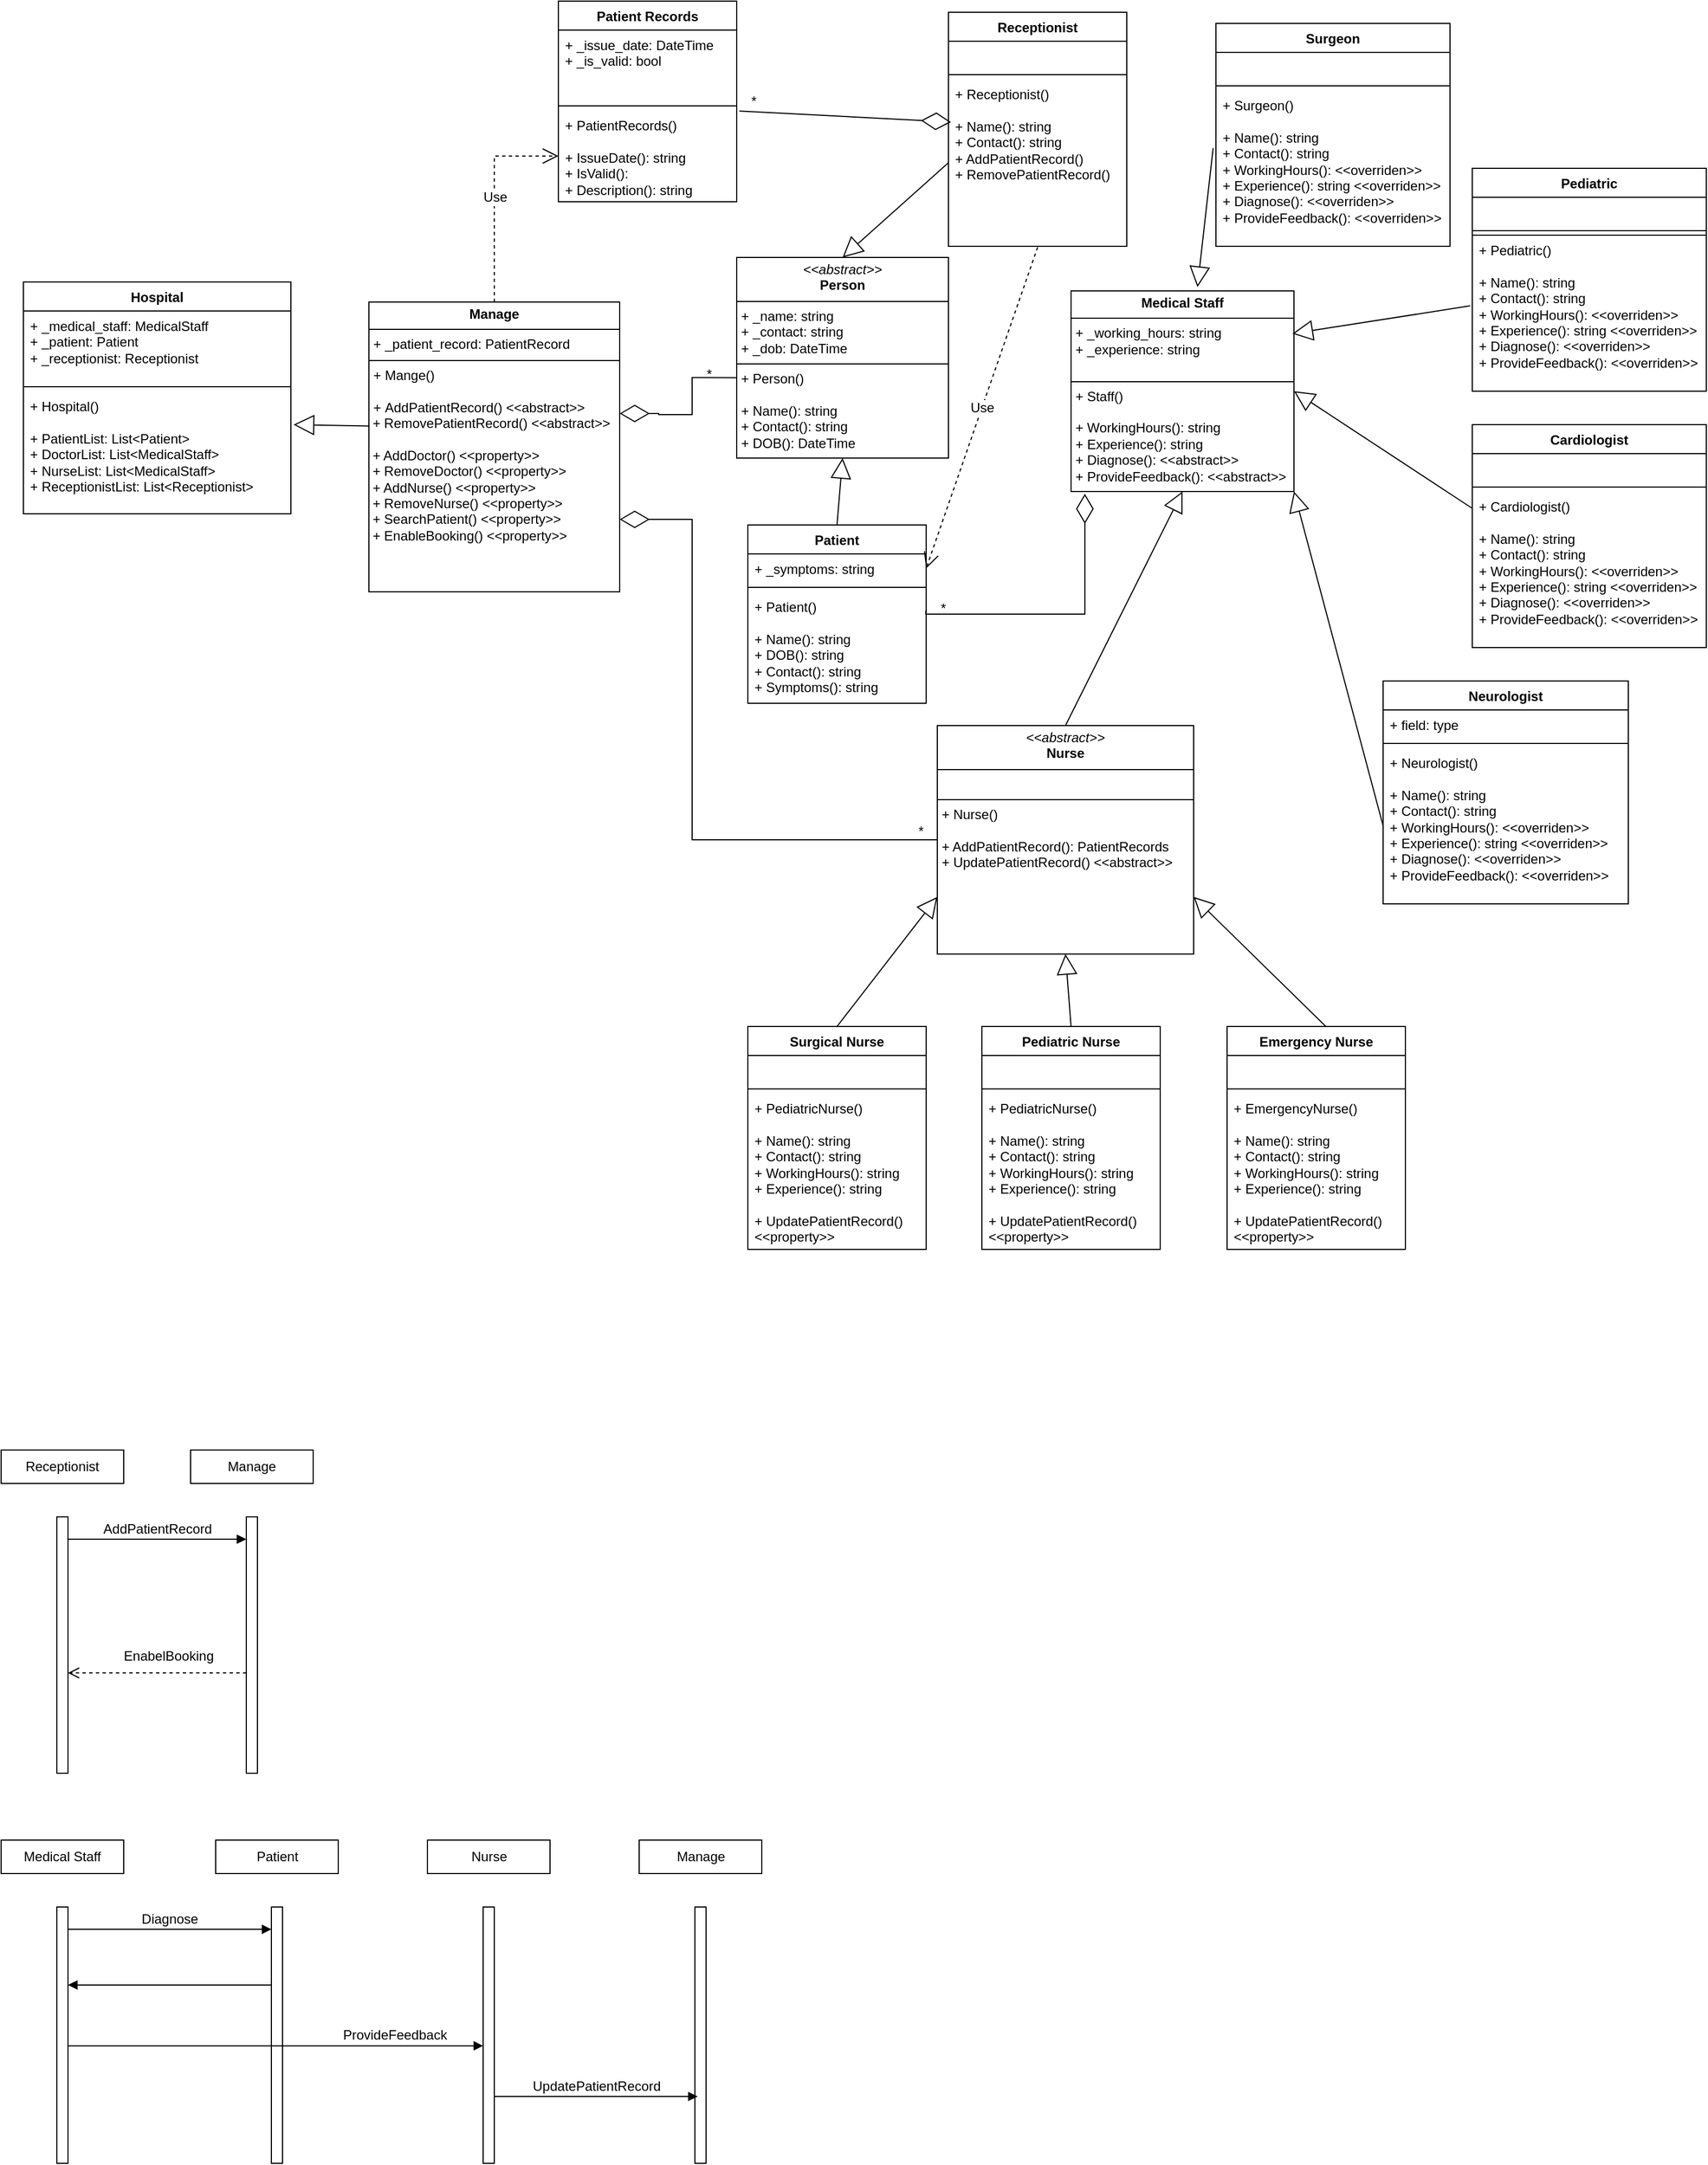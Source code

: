 <mxfile version="24.7.16">
  <diagram name="Page-1" id="nbv5a4ZadEdYSyP0BW78">
    <mxGraphModel dx="1843" dy="851" grid="1" gridSize="10" guides="1" tooltips="1" connect="1" arrows="1" fold="1" page="1" pageScale="1" pageWidth="850" pageHeight="1100" math="0" shadow="0">
      <root>
        <mxCell id="0" />
        <mxCell id="1" parent="0" />
        <mxCell id="kNnIyhSNZJ5QO92yVe2D-15" value="Hospital&lt;div&gt;&lt;br&gt;&lt;/div&gt;" style="swimlane;fontStyle=1;align=center;verticalAlign=top;childLayout=stackLayout;horizontal=1;startSize=26;horizontalStack=0;resizeParent=1;resizeParentMax=0;resizeLast=0;collapsible=1;marginBottom=0;whiteSpace=wrap;html=1;" parent="1" vertex="1">
          <mxGeometry x="50" y="252" width="240" height="208" as="geometry" />
        </mxCell>
        <mxCell id="kNnIyhSNZJ5QO92yVe2D-16" value="+ _medical_staff: MedicalStaff&lt;div&gt;+ _patient: Patient&lt;/div&gt;&lt;div&gt;+ _receptionist: Receptionist&lt;/div&gt;" style="text;strokeColor=none;fillColor=none;align=left;verticalAlign=top;spacingLeft=4;spacingRight=4;overflow=hidden;rotatable=0;points=[[0,0.5],[1,0.5]];portConstraint=eastwest;whiteSpace=wrap;html=1;" parent="kNnIyhSNZJ5QO92yVe2D-15" vertex="1">
          <mxGeometry y="26" width="240" height="64" as="geometry" />
        </mxCell>
        <mxCell id="kNnIyhSNZJ5QO92yVe2D-17" value="" style="line;strokeWidth=1;fillColor=none;align=left;verticalAlign=middle;spacingTop=-1;spacingLeft=3;spacingRight=3;rotatable=0;labelPosition=right;points=[];portConstraint=eastwest;strokeColor=inherit;" parent="kNnIyhSNZJ5QO92yVe2D-15" vertex="1">
          <mxGeometry y="90" width="240" height="8" as="geometry" />
        </mxCell>
        <mxCell id="kNnIyhSNZJ5QO92yVe2D-18" value="+ Hospital()&lt;div&gt;&lt;br&gt;&lt;/div&gt;&lt;div&gt;+ PatientList: List&amp;lt;Patient&amp;gt;&lt;/div&gt;&lt;div&gt;+ DoctorList: List&amp;lt;&lt;span style=&quot;background-color: initial;&quot;&gt;MedicalStaff&lt;/span&gt;&lt;span style=&quot;background-color: initial;&quot;&gt;&amp;gt;&lt;/span&gt;&lt;/div&gt;&lt;div&gt;+ NurseList: List&amp;lt;&lt;span style=&quot;background-color: initial;&quot;&gt;MedicalStaff&lt;/span&gt;&lt;span style=&quot;background-color: initial;&quot;&gt;&amp;gt;&lt;/span&gt;&lt;/div&gt;&lt;div&gt;+ ReceptionistList: List&amp;lt;Receptionist&amp;gt;&lt;/div&gt;&lt;div&gt;&lt;br&gt;&lt;/div&gt;" style="text;strokeColor=none;fillColor=none;align=left;verticalAlign=top;spacingLeft=4;spacingRight=4;overflow=hidden;rotatable=0;points=[[0,0.5],[1,0.5]];portConstraint=eastwest;whiteSpace=wrap;html=1;" parent="kNnIyhSNZJ5QO92yVe2D-15" vertex="1">
          <mxGeometry y="98" width="240" height="110" as="geometry" />
        </mxCell>
        <mxCell id="kNnIyhSNZJ5QO92yVe2D-19" value="Patient" style="swimlane;fontStyle=1;align=center;verticalAlign=top;childLayout=stackLayout;horizontal=1;startSize=26;horizontalStack=0;resizeParent=1;resizeParentMax=0;resizeLast=0;collapsible=1;marginBottom=0;whiteSpace=wrap;html=1;" parent="1" vertex="1">
          <mxGeometry x="700" y="470" width="160" height="160" as="geometry" />
        </mxCell>
        <mxCell id="kNnIyhSNZJ5QO92yVe2D-20" value="+ _symptoms: string" style="text;strokeColor=none;fillColor=none;align=left;verticalAlign=top;spacingLeft=4;spacingRight=4;overflow=hidden;rotatable=0;points=[[0,0.5],[1,0.5]];portConstraint=eastwest;whiteSpace=wrap;html=1;" parent="kNnIyhSNZJ5QO92yVe2D-19" vertex="1">
          <mxGeometry y="26" width="160" height="26" as="geometry" />
        </mxCell>
        <mxCell id="kNnIyhSNZJ5QO92yVe2D-21" value="" style="line;strokeWidth=1;fillColor=none;align=left;verticalAlign=middle;spacingTop=-1;spacingLeft=3;spacingRight=3;rotatable=0;labelPosition=right;points=[];portConstraint=eastwest;strokeColor=inherit;" parent="kNnIyhSNZJ5QO92yVe2D-19" vertex="1">
          <mxGeometry y="52" width="160" height="8" as="geometry" />
        </mxCell>
        <mxCell id="kNnIyhSNZJ5QO92yVe2D-22" value="+ Patient()&lt;div&gt;&lt;br&gt;&lt;/div&gt;&lt;div&gt;+ Name(): string&lt;/div&gt;&lt;div&gt;+ DOB(): string&lt;/div&gt;&lt;div&gt;+ Contact(): string&lt;/div&gt;&lt;div&gt;+ Symptoms(): string&lt;/div&gt;" style="text;strokeColor=none;fillColor=none;align=left;verticalAlign=top;spacingLeft=4;spacingRight=4;overflow=hidden;rotatable=0;points=[[0,0.5],[1,0.5]];portConstraint=eastwest;whiteSpace=wrap;html=1;" parent="kNnIyhSNZJ5QO92yVe2D-19" vertex="1">
          <mxGeometry y="60" width="160" height="100" as="geometry" />
        </mxCell>
        <mxCell id="kNnIyhSNZJ5QO92yVe2D-23" value="Neurologist" style="swimlane;fontStyle=1;align=center;verticalAlign=top;childLayout=stackLayout;horizontal=1;startSize=26;horizontalStack=0;resizeParent=1;resizeParentMax=0;resizeLast=0;collapsible=1;marginBottom=0;whiteSpace=wrap;html=1;" parent="1" vertex="1">
          <mxGeometry x="1270" y="610" width="220" height="200" as="geometry" />
        </mxCell>
        <mxCell id="kNnIyhSNZJ5QO92yVe2D-24" value="+ field: type" style="text;strokeColor=none;fillColor=none;align=left;verticalAlign=top;spacingLeft=4;spacingRight=4;overflow=hidden;rotatable=0;points=[[0,0.5],[1,0.5]];portConstraint=eastwest;whiteSpace=wrap;html=1;" parent="kNnIyhSNZJ5QO92yVe2D-23" vertex="1">
          <mxGeometry y="26" width="220" height="26" as="geometry" />
        </mxCell>
        <mxCell id="kNnIyhSNZJ5QO92yVe2D-25" value="" style="line;strokeWidth=1;fillColor=none;align=left;verticalAlign=middle;spacingTop=-1;spacingLeft=3;spacingRight=3;rotatable=0;labelPosition=right;points=[];portConstraint=eastwest;strokeColor=inherit;" parent="kNnIyhSNZJ5QO92yVe2D-23" vertex="1">
          <mxGeometry y="52" width="220" height="8" as="geometry" />
        </mxCell>
        <mxCell id="kNnIyhSNZJ5QO92yVe2D-26" value="+ Neurologist()&lt;div&gt;&lt;br&gt;&lt;div&gt;+ Name(): string&lt;/div&gt;&lt;div&gt;+ Contact(): string&lt;/div&gt;&lt;div&gt;&lt;div&gt;+ WorkingHours():&amp;nbsp;&lt;span style=&quot;background-color: initial;&quot;&gt;&amp;lt;&amp;lt;overriden&amp;gt;&amp;gt;&lt;/span&gt;&lt;/div&gt;&lt;div&gt;+ Experience(): string&amp;nbsp;&lt;span style=&quot;background-color: initial;&quot;&gt;&amp;lt;&amp;lt;overriden&amp;gt;&amp;gt;&lt;/span&gt;&lt;/div&gt;&lt;div&gt;+ Diagnose():&amp;nbsp;&lt;span style=&quot;background-color: initial;&quot;&gt;&amp;lt;&amp;lt;overriden&amp;gt;&amp;gt;&lt;/span&gt;&lt;/div&gt;&lt;div&gt;&lt;span style=&quot;background-color: initial;&quot;&gt;+ ProvideFeedback(): &amp;lt;&amp;lt;overriden&amp;gt;&amp;gt;&lt;/span&gt;&lt;/div&gt;&lt;/div&gt;&lt;/div&gt;" style="text;strokeColor=none;fillColor=none;align=left;verticalAlign=top;spacingLeft=4;spacingRight=4;overflow=hidden;rotatable=0;points=[[0,0.5],[1,0.5]];portConstraint=eastwest;whiteSpace=wrap;html=1;" parent="kNnIyhSNZJ5QO92yVe2D-23" vertex="1">
          <mxGeometry y="60" width="220" height="140" as="geometry" />
        </mxCell>
        <mxCell id="kNnIyhSNZJ5QO92yVe2D-27" value="Surgeon" style="swimlane;fontStyle=1;align=center;verticalAlign=top;childLayout=stackLayout;horizontal=1;startSize=26;horizontalStack=0;resizeParent=1;resizeParentMax=0;resizeLast=0;collapsible=1;marginBottom=0;whiteSpace=wrap;html=1;" parent="1" vertex="1">
          <mxGeometry x="1120" y="20" width="210" height="200" as="geometry" />
        </mxCell>
        <mxCell id="kNnIyhSNZJ5QO92yVe2D-28" value="&amp;nbsp;" style="text;strokeColor=none;fillColor=none;align=left;verticalAlign=top;spacingLeft=4;spacingRight=4;overflow=hidden;rotatable=0;points=[[0,0.5],[1,0.5]];portConstraint=eastwest;whiteSpace=wrap;html=1;" parent="kNnIyhSNZJ5QO92yVe2D-27" vertex="1">
          <mxGeometry y="26" width="210" height="26" as="geometry" />
        </mxCell>
        <mxCell id="kNnIyhSNZJ5QO92yVe2D-29" value="" style="line;strokeWidth=1;fillColor=none;align=left;verticalAlign=middle;spacingTop=-1;spacingLeft=3;spacingRight=3;rotatable=0;labelPosition=right;points=[];portConstraint=eastwest;strokeColor=inherit;" parent="kNnIyhSNZJ5QO92yVe2D-27" vertex="1">
          <mxGeometry y="52" width="210" height="8" as="geometry" />
        </mxCell>
        <mxCell id="kNnIyhSNZJ5QO92yVe2D-30" value="+ Surgeon()&lt;div&gt;&lt;br&gt;&lt;div&gt;+ Name(): string&lt;/div&gt;&lt;div&gt;+ Contact(): string&lt;/div&gt;&lt;div&gt;+ WorkingHours():&amp;nbsp;&lt;span style=&quot;background-color: initial;&quot;&gt;&amp;lt;&amp;lt;overriden&amp;gt;&amp;gt;&lt;/span&gt;&lt;/div&gt;&lt;div&gt;+ Experience(): string&amp;nbsp;&lt;span style=&quot;background-color: initial;&quot;&gt;&amp;lt;&amp;lt;overriden&amp;gt;&amp;gt;&lt;/span&gt;&lt;/div&gt;&lt;div&gt;+ Diagnose():&amp;nbsp;&lt;span style=&quot;background-color: initial;&quot;&gt;&amp;lt;&amp;lt;overriden&amp;gt;&amp;gt;&lt;/span&gt;&lt;/div&gt;&lt;div&gt;&lt;span style=&quot;background-color: initial;&quot;&gt;+ ProvideFeedback(): &amp;lt;&amp;lt;overriden&amp;gt;&amp;gt;&lt;/span&gt;&lt;br&gt;&lt;/div&gt;&lt;/div&gt;" style="text;strokeColor=none;fillColor=none;align=left;verticalAlign=top;spacingLeft=4;spacingRight=4;overflow=hidden;rotatable=0;points=[[0,0.5],[1,0.5]];portConstraint=eastwest;whiteSpace=wrap;html=1;" parent="kNnIyhSNZJ5QO92yVe2D-27" vertex="1">
          <mxGeometry y="60" width="210" height="140" as="geometry" />
        </mxCell>
        <mxCell id="kNnIyhSNZJ5QO92yVe2D-31" value="Surgical Nurse" style="swimlane;fontStyle=1;align=center;verticalAlign=top;childLayout=stackLayout;horizontal=1;startSize=26;horizontalStack=0;resizeParent=1;resizeParentMax=0;resizeLast=0;collapsible=1;marginBottom=0;whiteSpace=wrap;html=1;" parent="1" vertex="1">
          <mxGeometry x="700" y="920" width="160" height="200" as="geometry" />
        </mxCell>
        <mxCell id="kNnIyhSNZJ5QO92yVe2D-32" value="&amp;nbsp;" style="text;strokeColor=none;fillColor=none;align=left;verticalAlign=top;spacingLeft=4;spacingRight=4;overflow=hidden;rotatable=0;points=[[0,0.5],[1,0.5]];portConstraint=eastwest;whiteSpace=wrap;html=1;" parent="kNnIyhSNZJ5QO92yVe2D-31" vertex="1">
          <mxGeometry y="26" width="160" height="26" as="geometry" />
        </mxCell>
        <mxCell id="kNnIyhSNZJ5QO92yVe2D-33" value="" style="line;strokeWidth=1;fillColor=none;align=left;verticalAlign=middle;spacingTop=-1;spacingLeft=3;spacingRight=3;rotatable=0;labelPosition=right;points=[];portConstraint=eastwest;strokeColor=inherit;" parent="kNnIyhSNZJ5QO92yVe2D-31" vertex="1">
          <mxGeometry y="52" width="160" height="8" as="geometry" />
        </mxCell>
        <mxCell id="kNnIyhSNZJ5QO92yVe2D-34" value="+ PediatricNurse()&lt;div&gt;&lt;br&gt;&lt;/div&gt;&lt;div&gt;+ Name(): string&lt;/div&gt;&lt;div&gt;+ Contact(): string&lt;/div&gt;&lt;div&gt;+ WorkingHours(): string&lt;/div&gt;&lt;div&gt;+ Experience(): string&lt;/div&gt;&lt;div&gt;&lt;br&gt;&lt;/div&gt;&lt;div&gt;&lt;span style=&quot;background-color: initial;&quot;&gt;+ UpdatePatientRecord() &amp;lt;&amp;lt;property&amp;gt;&amp;gt;&lt;/span&gt;&lt;/div&gt;" style="text;strokeColor=none;fillColor=none;align=left;verticalAlign=top;spacingLeft=4;spacingRight=4;overflow=hidden;rotatable=0;points=[[0,0.5],[1,0.5]];portConstraint=eastwest;whiteSpace=wrap;html=1;" parent="kNnIyhSNZJ5QO92yVe2D-31" vertex="1">
          <mxGeometry y="60" width="160" height="140" as="geometry" />
        </mxCell>
        <mxCell id="kNnIyhSNZJ5QO92yVe2D-35" value="Pediatric Nurse" style="swimlane;fontStyle=1;align=center;verticalAlign=top;childLayout=stackLayout;horizontal=1;startSize=26;horizontalStack=0;resizeParent=1;resizeParentMax=0;resizeLast=0;collapsible=1;marginBottom=0;whiteSpace=wrap;html=1;" parent="1" vertex="1">
          <mxGeometry x="910" y="920" width="160" height="200" as="geometry" />
        </mxCell>
        <mxCell id="kNnIyhSNZJ5QO92yVe2D-36" value="&amp;nbsp;" style="text;strokeColor=none;fillColor=none;align=left;verticalAlign=top;spacingLeft=4;spacingRight=4;overflow=hidden;rotatable=0;points=[[0,0.5],[1,0.5]];portConstraint=eastwest;whiteSpace=wrap;html=1;" parent="kNnIyhSNZJ5QO92yVe2D-35" vertex="1">
          <mxGeometry y="26" width="160" height="26" as="geometry" />
        </mxCell>
        <mxCell id="kNnIyhSNZJ5QO92yVe2D-37" value="" style="line;strokeWidth=1;fillColor=none;align=left;verticalAlign=middle;spacingTop=-1;spacingLeft=3;spacingRight=3;rotatable=0;labelPosition=right;points=[];portConstraint=eastwest;strokeColor=inherit;" parent="kNnIyhSNZJ5QO92yVe2D-35" vertex="1">
          <mxGeometry y="52" width="160" height="8" as="geometry" />
        </mxCell>
        <mxCell id="kNnIyhSNZJ5QO92yVe2D-38" value="+ PediatricNurse()&lt;div&gt;&lt;br&gt;&lt;/div&gt;&lt;div&gt;+ Name(): string&lt;/div&gt;&lt;div&gt;+ Contact(): string&lt;/div&gt;&lt;div&gt;+ WorkingHours():&amp;nbsp;&lt;span style=&quot;background-color: initial;&quot;&gt;string&lt;/span&gt;&lt;/div&gt;&lt;div&gt;+ Experience(): string&lt;/div&gt;&lt;div&gt;&lt;br&gt;&lt;/div&gt;&lt;div&gt;+ UpdatePatientRecord()&lt;/div&gt;&lt;div&gt;&amp;lt;&amp;lt;property&amp;gt;&amp;gt;&lt;br&gt;&lt;/div&gt;" style="text;strokeColor=none;fillColor=none;align=left;verticalAlign=top;spacingLeft=4;spacingRight=4;overflow=hidden;rotatable=0;points=[[0,0.5],[1,0.5]];portConstraint=eastwest;whiteSpace=wrap;html=1;" parent="kNnIyhSNZJ5QO92yVe2D-35" vertex="1">
          <mxGeometry y="60" width="160" height="140" as="geometry" />
        </mxCell>
        <mxCell id="kNnIyhSNZJ5QO92yVe2D-43" value="Cardiologist" style="swimlane;fontStyle=1;align=center;verticalAlign=top;childLayout=stackLayout;horizontal=1;startSize=26;horizontalStack=0;resizeParent=1;resizeParentMax=0;resizeLast=0;collapsible=1;marginBottom=0;whiteSpace=wrap;html=1;" parent="1" vertex="1">
          <mxGeometry x="1350" y="380" width="210" height="200" as="geometry" />
        </mxCell>
        <mxCell id="kNnIyhSNZJ5QO92yVe2D-44" value="&amp;nbsp;" style="text;strokeColor=none;fillColor=none;align=left;verticalAlign=top;spacingLeft=4;spacingRight=4;overflow=hidden;rotatable=0;points=[[0,0.5],[1,0.5]];portConstraint=eastwest;whiteSpace=wrap;html=1;" parent="kNnIyhSNZJ5QO92yVe2D-43" vertex="1">
          <mxGeometry y="26" width="210" height="26" as="geometry" />
        </mxCell>
        <mxCell id="kNnIyhSNZJ5QO92yVe2D-45" value="" style="line;strokeWidth=1;fillColor=none;align=left;verticalAlign=middle;spacingTop=-1;spacingLeft=3;spacingRight=3;rotatable=0;labelPosition=right;points=[];portConstraint=eastwest;strokeColor=inherit;" parent="kNnIyhSNZJ5QO92yVe2D-43" vertex="1">
          <mxGeometry y="52" width="210" height="8" as="geometry" />
        </mxCell>
        <mxCell id="kNnIyhSNZJ5QO92yVe2D-46" value="+ Cardiologist()&lt;div&gt;&lt;br&gt;&lt;div&gt;+ Name(): string&lt;/div&gt;&lt;div&gt;+ Contact(): string&lt;/div&gt;&lt;div&gt;+ WorkingHours():&amp;nbsp;&lt;span style=&quot;background-color: initial;&quot;&gt;&amp;lt;&amp;lt;overriden&amp;gt;&amp;gt;&lt;/span&gt;&lt;/div&gt;&lt;div&gt;+ Experience(): string&amp;nbsp;&lt;span style=&quot;background-color: initial;&quot;&gt;&amp;lt;&amp;lt;overriden&amp;gt;&amp;gt;&lt;/span&gt;&lt;/div&gt;&lt;div&gt;+ Diagnose():&amp;nbsp;&lt;span style=&quot;background-color: initial;&quot;&gt;&amp;lt;&amp;lt;overriden&amp;gt;&amp;gt;&lt;/span&gt;&lt;/div&gt;&lt;div&gt;&lt;span style=&quot;background-color: initial;&quot;&gt;+ ProvideFeedback(): &amp;lt;&amp;lt;overriden&amp;gt;&amp;gt;&lt;/span&gt;&lt;/div&gt;&lt;/div&gt;" style="text;strokeColor=none;fillColor=none;align=left;verticalAlign=top;spacingLeft=4;spacingRight=4;overflow=hidden;rotatable=0;points=[[0,0.5],[1,0.5]];portConstraint=eastwest;whiteSpace=wrap;html=1;" parent="kNnIyhSNZJ5QO92yVe2D-43" vertex="1">
          <mxGeometry y="60" width="210" height="140" as="geometry" />
        </mxCell>
        <mxCell id="kNnIyhSNZJ5QO92yVe2D-47" value="Receptionist" style="swimlane;fontStyle=1;align=center;verticalAlign=top;childLayout=stackLayout;horizontal=1;startSize=26;horizontalStack=0;resizeParent=1;resizeParentMax=0;resizeLast=0;collapsible=1;marginBottom=0;whiteSpace=wrap;html=1;" parent="1" vertex="1">
          <mxGeometry x="880" y="10" width="160" height="210" as="geometry" />
        </mxCell>
        <mxCell id="kNnIyhSNZJ5QO92yVe2D-48" value="&amp;nbsp;" style="text;strokeColor=none;fillColor=none;align=left;verticalAlign=top;spacingLeft=4;spacingRight=4;overflow=hidden;rotatable=0;points=[[0,0.5],[1,0.5]];portConstraint=eastwest;whiteSpace=wrap;html=1;" parent="kNnIyhSNZJ5QO92yVe2D-47" vertex="1">
          <mxGeometry y="26" width="160" height="26" as="geometry" />
        </mxCell>
        <mxCell id="kNnIyhSNZJ5QO92yVe2D-49" value="" style="line;strokeWidth=1;fillColor=none;align=left;verticalAlign=middle;spacingTop=-1;spacingLeft=3;spacingRight=3;rotatable=0;labelPosition=right;points=[];portConstraint=eastwest;strokeColor=inherit;" parent="kNnIyhSNZJ5QO92yVe2D-47" vertex="1">
          <mxGeometry y="52" width="160" height="8" as="geometry" />
        </mxCell>
        <mxCell id="kNnIyhSNZJ5QO92yVe2D-50" value="+ Receptionist()&lt;div&gt;&lt;br&gt;&lt;/div&gt;&lt;div&gt;+ Name(): string&lt;/div&gt;&lt;div&gt;+ Contact(): string&lt;/div&gt;&lt;div&gt;&lt;span style=&quot;background-color: initial;&quot;&gt;+ AddPatientRecord()&lt;/span&gt;&lt;br&gt;&lt;/div&gt;&lt;div&gt;+ RemovePatientRecord()&lt;/div&gt;" style="text;strokeColor=none;fillColor=none;align=left;verticalAlign=top;spacingLeft=4;spacingRight=4;overflow=hidden;rotatable=0;points=[[0,0.5],[1,0.5]];portConstraint=eastwest;whiteSpace=wrap;html=1;" parent="kNnIyhSNZJ5QO92yVe2D-47" vertex="1">
          <mxGeometry y="60" width="160" height="150" as="geometry" />
        </mxCell>
        <mxCell id="kNnIyhSNZJ5QO92yVe2D-51" value="Pediatric" style="swimlane;fontStyle=1;align=center;verticalAlign=top;childLayout=stackLayout;horizontal=1;startSize=26;horizontalStack=0;resizeParent=1;resizeParentMax=0;resizeLast=0;collapsible=1;marginBottom=0;whiteSpace=wrap;html=1;" parent="1" vertex="1">
          <mxGeometry x="1350" y="150" width="210" height="200" as="geometry" />
        </mxCell>
        <mxCell id="kNnIyhSNZJ5QO92yVe2D-52" value="&amp;nbsp;" style="text;strokeColor=none;fillColor=none;align=left;verticalAlign=top;spacingLeft=4;spacingRight=4;overflow=hidden;rotatable=0;points=[[0,0.5],[1,0.5]];portConstraint=eastwest;whiteSpace=wrap;html=1;" parent="kNnIyhSNZJ5QO92yVe2D-51" vertex="1">
          <mxGeometry y="26" width="210" height="26" as="geometry" />
        </mxCell>
        <mxCell id="kNnIyhSNZJ5QO92yVe2D-53" value="" style="line;strokeWidth=1;fillColor=none;align=left;verticalAlign=middle;spacingTop=-1;spacingLeft=3;spacingRight=3;rotatable=0;labelPosition=right;points=[];portConstraint=eastwest;strokeColor=inherit;" parent="kNnIyhSNZJ5QO92yVe2D-51" vertex="1">
          <mxGeometry y="52" width="210" height="8" as="geometry" />
        </mxCell>
        <mxCell id="kNnIyhSNZJ5QO92yVe2D-54" value="+ Pediatric()&lt;div&gt;&lt;br&gt;&lt;div&gt;+ Name(): string&lt;/div&gt;&lt;div&gt;+ Contact(): string&lt;/div&gt;&lt;div&gt;&lt;div&gt;+ WorkingHours():&amp;nbsp;&lt;span style=&quot;background-color: initial;&quot;&gt;&amp;lt;&amp;lt;overriden&amp;gt;&amp;gt;&lt;/span&gt;&lt;/div&gt;&lt;div&gt;+ Experience(): string&amp;nbsp;&lt;span style=&quot;background-color: initial;&quot;&gt;&amp;lt;&amp;lt;overriden&amp;gt;&amp;gt;&lt;/span&gt;&lt;/div&gt;&lt;div&gt;+ Diagnose():&amp;nbsp;&lt;span style=&quot;background-color: initial;&quot;&gt;&amp;lt;&amp;lt;overriden&amp;gt;&amp;gt;&lt;/span&gt;&lt;/div&gt;&lt;div&gt;&lt;span style=&quot;background-color: initial;&quot;&gt;+ ProvideFeedback(): &amp;lt;&amp;lt;overriden&amp;gt;&amp;gt;&lt;/span&gt;&lt;/div&gt;&lt;/div&gt;&lt;/div&gt;" style="text;strokeColor=none;fillColor=none;align=left;verticalAlign=top;spacingLeft=4;spacingRight=4;overflow=hidden;rotatable=0;points=[[0,0.5],[1,0.5]];portConstraint=eastwest;whiteSpace=wrap;html=1;" parent="kNnIyhSNZJ5QO92yVe2D-51" vertex="1">
          <mxGeometry y="60" width="210" height="140" as="geometry" />
        </mxCell>
        <mxCell id="kNnIyhSNZJ5QO92yVe2D-55" value="Patient Records" style="swimlane;fontStyle=1;align=center;verticalAlign=top;childLayout=stackLayout;horizontal=1;startSize=26;horizontalStack=0;resizeParent=1;resizeParentMax=0;resizeLast=0;collapsible=1;marginBottom=0;whiteSpace=wrap;html=1;" parent="1" vertex="1">
          <mxGeometry x="530" width="160" height="180" as="geometry" />
        </mxCell>
        <mxCell id="kNnIyhSNZJ5QO92yVe2D-56" value="+ _issue_date: DateTime&lt;div&gt;+ _is_valid: bool&lt;/div&gt;" style="text;strokeColor=none;fillColor=none;align=left;verticalAlign=top;spacingLeft=4;spacingRight=4;overflow=hidden;rotatable=0;points=[[0,0.5],[1,0.5]];portConstraint=eastwest;whiteSpace=wrap;html=1;" parent="kNnIyhSNZJ5QO92yVe2D-55" vertex="1">
          <mxGeometry y="26" width="160" height="64" as="geometry" />
        </mxCell>
        <mxCell id="kNnIyhSNZJ5QO92yVe2D-57" value="" style="line;strokeWidth=1;fillColor=none;align=left;verticalAlign=middle;spacingTop=-1;spacingLeft=3;spacingRight=3;rotatable=0;labelPosition=right;points=[];portConstraint=eastwest;strokeColor=inherit;" parent="kNnIyhSNZJ5QO92yVe2D-55" vertex="1">
          <mxGeometry y="90" width="160" height="8" as="geometry" />
        </mxCell>
        <mxCell id="kNnIyhSNZJ5QO92yVe2D-58" value="+ PatientRecords()&lt;div&gt;&lt;br&gt;&lt;div&gt;+ IssueDate(): string&lt;/div&gt;&lt;div&gt;+ IsValid():&lt;/div&gt;&lt;div&gt;+ Description(): string&lt;/div&gt;&lt;/div&gt;" style="text;strokeColor=none;fillColor=none;align=left;verticalAlign=top;spacingLeft=4;spacingRight=4;overflow=hidden;rotatable=0;points=[[0,0.5],[1,0.5]];portConstraint=eastwest;whiteSpace=wrap;html=1;" parent="kNnIyhSNZJ5QO92yVe2D-55" vertex="1">
          <mxGeometry y="98" width="160" height="82" as="geometry" />
        </mxCell>
        <mxCell id="kNnIyhSNZJ5QO92yVe2D-59" value="Emergency Nurse" style="swimlane;fontStyle=1;align=center;verticalAlign=top;childLayout=stackLayout;horizontal=1;startSize=26;horizontalStack=0;resizeParent=1;resizeParentMax=0;resizeLast=0;collapsible=1;marginBottom=0;whiteSpace=wrap;html=1;" parent="1" vertex="1">
          <mxGeometry x="1130" y="920" width="160" height="200" as="geometry" />
        </mxCell>
        <mxCell id="kNnIyhSNZJ5QO92yVe2D-60" value="&amp;nbsp;" style="text;strokeColor=none;fillColor=none;align=left;verticalAlign=top;spacingLeft=4;spacingRight=4;overflow=hidden;rotatable=0;points=[[0,0.5],[1,0.5]];portConstraint=eastwest;whiteSpace=wrap;html=1;" parent="kNnIyhSNZJ5QO92yVe2D-59" vertex="1">
          <mxGeometry y="26" width="160" height="26" as="geometry" />
        </mxCell>
        <mxCell id="kNnIyhSNZJ5QO92yVe2D-61" value="" style="line;strokeWidth=1;fillColor=none;align=left;verticalAlign=middle;spacingTop=-1;spacingLeft=3;spacingRight=3;rotatable=0;labelPosition=right;points=[];portConstraint=eastwest;strokeColor=inherit;" parent="kNnIyhSNZJ5QO92yVe2D-59" vertex="1">
          <mxGeometry y="52" width="160" height="8" as="geometry" />
        </mxCell>
        <mxCell id="kNnIyhSNZJ5QO92yVe2D-62" value="+ EmergencyNurse()&lt;div&gt;&lt;br&gt;&lt;/div&gt;&lt;div&gt;+ Name(): string&lt;/div&gt;&lt;div&gt;+ Contact(): string&lt;/div&gt;&lt;div&gt;+ WorkingHours():&amp;nbsp;&lt;span style=&quot;background-color: initial;&quot;&gt;string&lt;/span&gt;&lt;/div&gt;&lt;div&gt;+ Experience(): string&lt;/div&gt;&lt;div&gt;&lt;br&gt;&lt;/div&gt;&lt;div&gt;+ UpdatePatientRecord()&lt;/div&gt;&lt;div&gt;&amp;lt;&amp;lt;property&amp;gt;&amp;gt;&lt;br&gt;&lt;/div&gt;" style="text;strokeColor=none;fillColor=none;align=left;verticalAlign=top;spacingLeft=4;spacingRight=4;overflow=hidden;rotatable=0;points=[[0,0.5],[1,0.5]];portConstraint=eastwest;whiteSpace=wrap;html=1;" parent="kNnIyhSNZJ5QO92yVe2D-59" vertex="1">
          <mxGeometry y="60" width="160" height="140" as="geometry" />
        </mxCell>
        <mxCell id="kNnIyhSNZJ5QO92yVe2D-70" value="" style="endArrow=block;endSize=16;endFill=0;html=1;rounded=0;entryX=0;entryY=0.75;entryDx=0;entryDy=0;exitX=0.5;exitY=0;exitDx=0;exitDy=0;" parent="1" source="kNnIyhSNZJ5QO92yVe2D-31" target="kNnIyhSNZJ5QO92yVe2D-76" edge="1">
          <mxGeometry x="-0.143" y="-50" width="160" relative="1" as="geometry">
            <mxPoint x="699.41" y="893" as="sourcePoint" />
            <mxPoint x="830" y="780" as="targetPoint" />
            <mxPoint y="-1" as="offset" />
          </mxGeometry>
        </mxCell>
        <mxCell id="kNnIyhSNZJ5QO92yVe2D-71" value="" style="endArrow=block;endSize=16;endFill=0;html=1;rounded=0;entryX=0.5;entryY=1;entryDx=0;entryDy=0;exitX=0.5;exitY=0;exitDx=0;exitDy=0;" parent="1" source="kNnIyhSNZJ5QO92yVe2D-35" target="kNnIyhSNZJ5QO92yVe2D-76" edge="1">
          <mxGeometry width="160" relative="1" as="geometry">
            <mxPoint x="910" y="900" as="sourcePoint" />
            <mxPoint x="915" y="814.004" as="targetPoint" />
          </mxGeometry>
        </mxCell>
        <mxCell id="kNnIyhSNZJ5QO92yVe2D-73" value="" style="endArrow=block;endSize=16;endFill=0;html=1;rounded=0;entryX=1;entryY=0.75;entryDx=0;entryDy=0;exitX=0.554;exitY=0;exitDx=0;exitDy=0;exitPerimeter=0;" parent="1" source="kNnIyhSNZJ5QO92yVe2D-59" target="kNnIyhSNZJ5QO92yVe2D-76" edge="1">
          <mxGeometry width="160" relative="1" as="geometry">
            <mxPoint x="1129.41" y="906" as="sourcePoint" />
            <mxPoint x="1000" y="797" as="targetPoint" />
          </mxGeometry>
        </mxCell>
        <mxCell id="kNnIyhSNZJ5QO92yVe2D-76" value="&lt;p style=&quot;margin:0px;margin-top:4px;text-align:center;&quot;&gt;&lt;i&gt;&amp;lt;&amp;lt;abstract&amp;gt;&amp;gt;&lt;/i&gt;&lt;br&gt;&lt;b&gt;Nurse&lt;/b&gt;&lt;/p&gt;&lt;hr size=&quot;1&quot; style=&quot;border-style:solid;&quot;&gt;&lt;p style=&quot;margin:0px;margin-left:4px;&quot;&gt;&amp;nbsp;&lt;/p&gt;&lt;hr size=&quot;1&quot; style=&quot;border-style:solid;&quot;&gt;&lt;p style=&quot;margin:0px;margin-left:4px;&quot;&gt;+ Nurse()&lt;/p&gt;&lt;p style=&quot;margin:0px;margin-left:4px;&quot;&gt;&lt;br&gt;&lt;/p&gt;&lt;p style=&quot;margin:0px;margin-left:4px;&quot;&gt;+ AddPatientRecord(): PatientRecords&lt;br&gt;&lt;/p&gt;&lt;p style=&quot;margin:0px;margin-left:4px;&quot;&gt;+ UpdatePatientRecord() &amp;lt;&amp;lt;abstract&amp;gt;&amp;gt;&lt;/p&gt;&lt;p style=&quot;margin:0px;margin-left:4px;&quot;&gt;&lt;br&gt;&lt;/p&gt;" style="verticalAlign=top;align=left;overflow=fill;html=1;whiteSpace=wrap;" parent="1" vertex="1">
          <mxGeometry x="870" y="650" width="230" height="205" as="geometry" />
        </mxCell>
        <mxCell id="kNnIyhSNZJ5QO92yVe2D-77" value="&lt;p style=&quot;margin:0px;margin-top:4px;text-align:center;&quot;&gt;&lt;b&gt;Manage&lt;/b&gt;&lt;/p&gt;&lt;hr size=&quot;1&quot; style=&quot;border-style:solid;&quot;&gt;&lt;p style=&quot;margin:0px;margin-left:4px;&quot;&gt;+ _patient_record: PatientRecord&lt;/p&gt;&lt;hr size=&quot;1&quot; style=&quot;border-style:solid;&quot;&gt;&lt;p style=&quot;margin:0px;margin-left:4px;&quot;&gt;+ Mange()&lt;/p&gt;&lt;p style=&quot;margin:0px;margin-left:4px;&quot;&gt;&lt;br&gt;&lt;/p&gt;&lt;p style=&quot;margin:0px;margin-left:4px;&quot;&gt;+&amp;nbsp;&lt;span style=&quot;background-color: initial;&quot;&gt;AddPatient&lt;/span&gt;&lt;span style=&quot;background-color: initial;&quot;&gt;Record&lt;/span&gt;&lt;span style=&quot;background-color: initial;&quot;&gt;() &amp;lt;&amp;lt;&lt;/span&gt;abstract&lt;span style=&quot;background-color: initial;&quot;&gt;&amp;gt;&amp;gt;&lt;/span&gt;&lt;/p&gt;&lt;div&gt;&amp;nbsp;+ RemovePatient&lt;span style=&quot;background-color: initial;&quot;&gt;Record&lt;/span&gt;&lt;span style=&quot;background-color: initial;&quot;&gt;()&amp;nbsp;&lt;/span&gt;&lt;span style=&quot;background-color: initial;&quot;&gt;&amp;lt;&amp;lt;&lt;/span&gt;abstract&lt;span style=&quot;background-color: initial;&quot;&gt;&amp;gt;&amp;gt;&lt;/span&gt;&lt;/div&gt;&lt;div&gt;&lt;div&gt;&lt;br&gt;&lt;/div&gt;&lt;/div&gt;&lt;div&gt;&amp;nbsp;+ AddDoctor()&amp;nbsp;&lt;span style=&quot;background-color: initial;&quot;&gt;&amp;lt;&amp;lt;property&amp;gt;&amp;gt;&lt;/span&gt;&lt;/div&gt;&lt;div&gt;&amp;nbsp;+ RemoveDoctor()&amp;nbsp;&lt;span style=&quot;background-color: initial;&quot;&gt;&amp;lt;&amp;lt;property&amp;gt;&amp;gt;&lt;/span&gt;&lt;/div&gt;&lt;div&gt;&amp;nbsp;+ AddNurse()&amp;nbsp;&lt;span style=&quot;background-color: initial;&quot;&gt;&amp;lt;&amp;lt;property&amp;gt;&amp;gt;&lt;/span&gt;&lt;/div&gt;&lt;div&gt;&amp;nbsp;+ RemoveNurse()&amp;nbsp;&lt;span style=&quot;background-color: initial;&quot;&gt;&amp;lt;&amp;lt;property&amp;gt;&amp;gt;&lt;/span&gt;&lt;/div&gt;&lt;div&gt;&amp;nbsp;+ SearchPatient()&amp;nbsp;&lt;span style=&quot;background-color: initial;&quot;&gt;&amp;lt;&amp;lt;property&amp;gt;&amp;gt;&lt;/span&gt;&lt;/div&gt;&lt;div&gt;&amp;nbsp;+ EnableBooking()&amp;nbsp;&lt;span style=&quot;background-color: initial;&quot;&gt;&amp;lt;&amp;lt;property&amp;gt;&amp;gt;&lt;/span&gt;&lt;/div&gt;" style="verticalAlign=top;align=left;overflow=fill;html=1;whiteSpace=wrap;" parent="1" vertex="1">
          <mxGeometry x="360" y="270" width="225" height="260" as="geometry" />
        </mxCell>
        <mxCell id="kNnIyhSNZJ5QO92yVe2D-79" value="&lt;p style=&quot;margin:0px;margin-top:4px;text-align:center;&quot;&gt;&lt;i&gt;&amp;lt;&amp;lt;abstract&amp;gt;&amp;gt;&lt;/i&gt;&lt;br&gt;&lt;b&gt;Person&lt;/b&gt;&lt;/p&gt;&lt;hr size=&quot;1&quot; style=&quot;border-style:solid;&quot;&gt;&lt;p style=&quot;margin:0px;margin-left:4px;&quot;&gt;+ _name: string&lt;/p&gt;&lt;p style=&quot;margin:0px;margin-left:4px;&quot;&gt;+ _contact: string&lt;/p&gt;&lt;p style=&quot;margin:0px;margin-left:4px;&quot;&gt;+ _dob: DateTime&lt;/p&gt;&lt;hr size=&quot;1&quot; style=&quot;border-style:solid;&quot;&gt;&lt;p style=&quot;margin:0px;margin-left:4px;&quot;&gt;+ Person()&lt;/p&gt;&lt;p style=&quot;margin:0px;margin-left:4px;&quot;&gt;&lt;br&gt;&lt;/p&gt;&lt;p style=&quot;margin:0px;margin-left:4px;&quot;&gt;+ Name(): string&lt;/p&gt;&lt;p style=&quot;margin:0px;margin-left:4px;&quot;&gt;+ Contact(): string&lt;/p&gt;&lt;p style=&quot;margin:0px;margin-left:4px;&quot;&gt;+ DOB(): DateTime&lt;/p&gt;" style="verticalAlign=top;align=left;overflow=fill;html=1;whiteSpace=wrap;" parent="1" vertex="1">
          <mxGeometry x="690" y="230" width="190" height="180" as="geometry" />
        </mxCell>
        <mxCell id="kNnIyhSNZJ5QO92yVe2D-80" value="&lt;p style=&quot;margin:0px;margin-top:4px;text-align:center;&quot;&gt;&lt;b&gt;Medical Staff&lt;/b&gt;&lt;/p&gt;&lt;hr size=&quot;1&quot; style=&quot;border-style:solid;&quot;&gt;&lt;p style=&quot;margin:0px;margin-left:4px;&quot;&gt;+ _working_hours: string&lt;/p&gt;&lt;p style=&quot;margin:0px;margin-left:4px;&quot;&gt;+ _experience: string&lt;/p&gt;&lt;p style=&quot;margin:0px;margin-left:4px;&quot;&gt;&lt;br&gt;&lt;/p&gt;&lt;hr size=&quot;1&quot; style=&quot;border-style:solid;&quot;&gt;&lt;p style=&quot;margin:0px;margin-left:4px;&quot;&gt;+ Staff()&lt;/p&gt;&lt;p style=&quot;margin:0px;margin-left:4px;&quot;&gt;&lt;br&gt;&lt;/p&gt;&lt;p style=&quot;margin:0px;margin-left:4px;&quot;&gt;+ WorkingHours(): string&lt;/p&gt;&lt;p style=&quot;margin:0px;margin-left:4px;&quot;&gt;+ Experience(): string&lt;/p&gt;&lt;p style=&quot;margin:0px;margin-left:4px;&quot;&gt;+ Diagnose(): &amp;lt;&amp;lt;abstract&amp;gt;&amp;gt;&lt;/p&gt;&lt;p style=&quot;margin:0px;margin-left:4px;&quot;&gt;+ ProvideFeedback(): &amp;lt;&amp;lt;abstract&amp;gt;&amp;gt;&lt;/p&gt;" style="verticalAlign=top;align=left;overflow=fill;html=1;whiteSpace=wrap;" parent="1" vertex="1">
          <mxGeometry x="990" y="260" width="200" height="180" as="geometry" />
        </mxCell>
        <mxCell id="kNnIyhSNZJ5QO92yVe2D-83" value="" style="endArrow=block;endSize=16;endFill=0;html=1;rounded=0;entryX=0.567;entryY=-0.019;entryDx=0;entryDy=0;exitX=-0.012;exitY=0.371;exitDx=0;exitDy=0;exitPerimeter=0;entryPerimeter=0;" parent="1" source="kNnIyhSNZJ5QO92yVe2D-30" target="kNnIyhSNZJ5QO92yVe2D-80" edge="1">
          <mxGeometry width="160" relative="1" as="geometry">
            <mxPoint x="1010" y="250" as="sourcePoint" />
            <mxPoint x="1170" y="250" as="targetPoint" />
          </mxGeometry>
        </mxCell>
        <mxCell id="kNnIyhSNZJ5QO92yVe2D-84" value="" style="endArrow=block;endSize=16;endFill=0;html=1;rounded=0;entryX=0.993;entryY=0.213;entryDx=0;entryDy=0;exitX=-0.009;exitY=0.453;exitDx=0;exitDy=0;exitPerimeter=0;entryPerimeter=0;" parent="1" source="kNnIyhSNZJ5QO92yVe2D-54" target="kNnIyhSNZJ5QO92yVe2D-80" edge="1">
          <mxGeometry width="160" relative="1" as="geometry">
            <mxPoint x="1249" y="286" as="sourcePoint" />
            <mxPoint x="1171" y="404" as="targetPoint" />
          </mxGeometry>
        </mxCell>
        <mxCell id="kNnIyhSNZJ5QO92yVe2D-85" value="" style="endArrow=block;endSize=16;endFill=0;html=1;rounded=0;entryX=1;entryY=0.5;entryDx=0;entryDy=0;exitX=0.001;exitY=0.109;exitDx=0;exitDy=0;exitPerimeter=0;" parent="1" source="kNnIyhSNZJ5QO92yVe2D-46" target="kNnIyhSNZJ5QO92yVe2D-80" edge="1">
          <mxGeometry width="160" relative="1" as="geometry">
            <mxPoint x="1380" y="348.5" as="sourcePoint" />
            <mxPoint x="1110" y="421.5" as="targetPoint" />
          </mxGeometry>
        </mxCell>
        <mxCell id="kNnIyhSNZJ5QO92yVe2D-86" value="" style="endArrow=block;endSize=16;endFill=0;html=1;rounded=0;entryX=1;entryY=1;entryDx=0;entryDy=0;exitX=0;exitY=0.5;exitDx=0;exitDy=0;" parent="1" source="kNnIyhSNZJ5QO92yVe2D-26" target="kNnIyhSNZJ5QO92yVe2D-80" edge="1">
          <mxGeometry width="160" relative="1" as="geometry">
            <mxPoint x="1440" y="520" as="sourcePoint" />
            <mxPoint x="1091" y="450" as="targetPoint" />
          </mxGeometry>
        </mxCell>
        <mxCell id="kNnIyhSNZJ5QO92yVe2D-87" value="" style="endArrow=block;endSize=16;endFill=0;html=1;rounded=0;entryX=0.5;entryY=1;entryDx=0;entryDy=0;exitX=0.5;exitY=0;exitDx=0;exitDy=0;" parent="1" source="kNnIyhSNZJ5QO92yVe2D-19" target="kNnIyhSNZJ5QO92yVe2D-79" edge="1">
          <mxGeometry width="160" relative="1" as="geometry">
            <mxPoint x="819" y="239" as="sourcePoint" />
            <mxPoint x="740" y="241" as="targetPoint" />
          </mxGeometry>
        </mxCell>
        <mxCell id="kNnIyhSNZJ5QO92yVe2D-88" value="" style="endArrow=block;endSize=16;endFill=0;html=1;rounded=0;entryX=1.01;entryY=0.273;entryDx=0;entryDy=0;exitX=0.003;exitY=0.428;exitDx=0;exitDy=0;exitPerimeter=0;entryPerimeter=0;" parent="1" source="kNnIyhSNZJ5QO92yVe2D-77" target="kNnIyhSNZJ5QO92yVe2D-18" edge="1">
          <mxGeometry width="160" relative="1" as="geometry">
            <mxPoint x="425" y="140" as="sourcePoint" />
            <mxPoint x="427" y="239" as="targetPoint" />
          </mxGeometry>
        </mxCell>
        <mxCell id="kNnIyhSNZJ5QO92yVe2D-91" value="" style="endArrow=block;endSize=16;endFill=0;html=1;rounded=0;entryX=0.5;entryY=1;entryDx=0;entryDy=0;exitX=0.5;exitY=0;exitDx=0;exitDy=0;" parent="1" source="kNnIyhSNZJ5QO92yVe2D-76" target="kNnIyhSNZJ5QO92yVe2D-80" edge="1">
          <mxGeometry width="160" relative="1" as="geometry">
            <mxPoint x="680" y="520" as="sourcePoint" />
            <mxPoint x="840" y="520" as="targetPoint" />
          </mxGeometry>
        </mxCell>
        <mxCell id="lLi3RAJaF4VqPXo-S-EF-1" value="" style="endArrow=block;endSize=16;endFill=0;html=1;rounded=0;fontSize=12;curved=1;entryX=0.5;entryY=0;entryDx=0;entryDy=0;exitX=0;exitY=0.5;exitDx=0;exitDy=0;" parent="1" source="kNnIyhSNZJ5QO92yVe2D-50" target="kNnIyhSNZJ5QO92yVe2D-79" edge="1">
          <mxGeometry width="160" relative="1" as="geometry">
            <mxPoint x="630" y="150" as="sourcePoint" />
            <mxPoint x="790" y="150" as="targetPoint" />
          </mxGeometry>
        </mxCell>
        <mxCell id="lLi3RAJaF4VqPXo-S-EF-7" value="Use" style="endArrow=open;endSize=12;dashed=1;html=1;rounded=0;fontSize=12;curved=1;exitX=0.5;exitY=1.006;exitDx=0;exitDy=0;exitPerimeter=0;entryX=1;entryY=0.5;entryDx=0;entryDy=0;" parent="1" source="kNnIyhSNZJ5QO92yVe2D-50" target="kNnIyhSNZJ5QO92yVe2D-20" edge="1">
          <mxGeometry width="160" relative="1" as="geometry">
            <mxPoint x="710" y="340" as="sourcePoint" />
            <mxPoint x="900" y="510" as="targetPoint" />
          </mxGeometry>
        </mxCell>
        <mxCell id="lLi3RAJaF4VqPXo-S-EF-9" value="" style="endArrow=diamondThin;endFill=0;endSize=24;html=1;rounded=0;fontSize=12;entryX=1;entryY=0.75;entryDx=0;entryDy=0;exitX=0;exitY=0.5;exitDx=0;exitDy=0;edgeStyle=orthogonalEdgeStyle;" parent="1" source="kNnIyhSNZJ5QO92yVe2D-76" target="kNnIyhSNZJ5QO92yVe2D-77" edge="1">
          <mxGeometry width="160" relative="1" as="geometry">
            <mxPoint x="710" y="690" as="sourcePoint" />
            <mxPoint x="870" y="690" as="targetPoint" />
            <Array as="points">
              <mxPoint x="650" y="753" />
              <mxPoint x="650" y="465" />
            </Array>
          </mxGeometry>
        </mxCell>
        <mxCell id="lLi3RAJaF4VqPXo-S-EF-13" value="" style="endArrow=diamondThin;endFill=0;endSize=24;html=1;rounded=0;fontSize=12;entryX=1;entryY=0.75;entryDx=0;entryDy=0;exitX=0.002;exitY=0.599;exitDx=0;exitDy=0;edgeStyle=orthogonalEdgeStyle;exitPerimeter=0;" parent="1" source="kNnIyhSNZJ5QO92yVe2D-79" edge="1">
          <mxGeometry width="160" relative="1" as="geometry">
            <mxPoint x="915" y="710.95" as="sourcePoint" />
            <mxPoint x="585" y="370.95" as="targetPoint" />
            <Array as="points">
              <mxPoint x="650" y="371" />
              <mxPoint x="620" y="371" />
              <mxPoint x="620" y="370" />
              <mxPoint x="585" y="370" />
            </Array>
          </mxGeometry>
        </mxCell>
        <mxCell id="lLi3RAJaF4VqPXo-S-EF-16" value="Use" style="endArrow=open;endSize=12;dashed=1;html=1;rounded=0;fontSize=12;exitX=0.5;exitY=0;exitDx=0;exitDy=0;entryX=0;entryY=0.5;entryDx=0;entryDy=0;edgeStyle=orthogonalEdgeStyle;" parent="1" source="kNnIyhSNZJ5QO92yVe2D-77" target="kNnIyhSNZJ5QO92yVe2D-58" edge="1">
          <mxGeometry width="160" relative="1" as="geometry">
            <mxPoint x="380" y="200" as="sourcePoint" />
            <mxPoint x="540" y="200" as="targetPoint" />
          </mxGeometry>
        </mxCell>
        <mxCell id="lLi3RAJaF4VqPXo-S-EF-18" value="" style="endArrow=diamondThin;endFill=0;endSize=24;html=1;rounded=0;fontSize=12;curved=1;entryX=0.014;entryY=0.257;entryDx=0;entryDy=0;entryPerimeter=0;exitX=1.015;exitY=0.007;exitDx=0;exitDy=0;exitPerimeter=0;" parent="1" source="kNnIyhSNZJ5QO92yVe2D-58" target="kNnIyhSNZJ5QO92yVe2D-50" edge="1">
          <mxGeometry width="160" relative="1" as="geometry">
            <mxPoint x="750" y="109" as="sourcePoint" />
            <mxPoint x="900" y="130" as="targetPoint" />
          </mxGeometry>
        </mxCell>
        <mxCell id="J8n-yBxIxczsUlnExXDL-33" value="Pediatric" style="swimlane;fontStyle=1;align=center;verticalAlign=top;childLayout=stackLayout;horizontal=1;startSize=26;horizontalStack=0;resizeParent=1;resizeParentMax=0;resizeLast=0;collapsible=1;marginBottom=0;whiteSpace=wrap;html=1;" vertex="1" parent="1">
          <mxGeometry x="1350" y="150" width="210" height="60" as="geometry" />
        </mxCell>
        <mxCell id="J8n-yBxIxczsUlnExXDL-34" value="&amp;nbsp;" style="text;strokeColor=none;fillColor=none;align=left;verticalAlign=top;spacingLeft=4;spacingRight=4;overflow=hidden;rotatable=0;points=[[0,0.5],[1,0.5]];portConstraint=eastwest;whiteSpace=wrap;html=1;" vertex="1" parent="J8n-yBxIxczsUlnExXDL-33">
          <mxGeometry y="26" width="210" height="26" as="geometry" />
        </mxCell>
        <mxCell id="J8n-yBxIxczsUlnExXDL-35" value="" style="line;strokeWidth=1;fillColor=none;align=left;verticalAlign=middle;spacingTop=-1;spacingLeft=3;spacingRight=3;rotatable=0;labelPosition=right;points=[];portConstraint=eastwest;strokeColor=inherit;" vertex="1" parent="J8n-yBxIxczsUlnExXDL-33">
          <mxGeometry y="52" width="210" height="8" as="geometry" />
        </mxCell>
        <mxCell id="J8n-yBxIxczsUlnExXDL-69" value="" style="html=1;points=[[0,0,0,0,5],[0,1,0,0,-5],[1,0,0,0,5],[1,1,0,0,-5]];perimeter=orthogonalPerimeter;outlineConnect=0;targetShapes=umlLifeline;portConstraint=eastwest;newEdgeStyle={&quot;curved&quot;:0,&quot;rounded&quot;:0};" vertex="1" parent="1">
          <mxGeometry x="80" y="1360" width="10" height="230" as="geometry" />
        </mxCell>
        <mxCell id="J8n-yBxIxczsUlnExXDL-70" value="&lt;font style=&quot;font-size: 12px;&quot;&gt;AddPatientRecord&lt;/font&gt;" style="html=1;verticalAlign=bottom;endArrow=block;curved=0;rounded=0;exitX=1;exitY=0;exitDx=0;exitDy=5;exitPerimeter=0;entryX=0;entryY=0;entryDx=0;entryDy=5;entryPerimeter=0;" edge="1" parent="1">
          <mxGeometry relative="1" as="geometry">
            <mxPoint x="90" y="1380" as="sourcePoint" />
            <mxPoint x="250" y="1380" as="targetPoint" />
            <Array as="points">
              <mxPoint x="170" y="1380" />
            </Array>
          </mxGeometry>
        </mxCell>
        <mxCell id="J8n-yBxIxczsUlnExXDL-71" value="" style="html=1;verticalAlign=bottom;endArrow=open;dashed=1;endSize=8;curved=0;rounded=0;" edge="1" source="J8n-yBxIxczsUlnExXDL-73" parent="1">
          <mxGeometry relative="1" as="geometry">
            <mxPoint x="90" y="1500" as="targetPoint" />
            <mxPoint x="420" y="1500" as="sourcePoint" />
          </mxGeometry>
        </mxCell>
        <mxCell id="J8n-yBxIxczsUlnExXDL-72" value="Receptionist" style="html=1;whiteSpace=wrap;" vertex="1" parent="1">
          <mxGeometry x="30" y="1300" width="110" height="30" as="geometry" />
        </mxCell>
        <mxCell id="J8n-yBxIxczsUlnExXDL-73" value="" style="html=1;points=[[0,0,0,0,5],[0,1,0,0,-5],[1,0,0,0,5],[1,1,0,0,-5]];perimeter=orthogonalPerimeter;outlineConnect=0;targetShapes=umlLifeline;portConstraint=eastwest;newEdgeStyle={&quot;curved&quot;:0,&quot;rounded&quot;:0};" vertex="1" parent="1">
          <mxGeometry x="250" y="1360" width="10" height="230" as="geometry" />
        </mxCell>
        <mxCell id="J8n-yBxIxczsUlnExXDL-76" value="Manage" style="html=1;whiteSpace=wrap;" vertex="1" parent="1">
          <mxGeometry x="200" y="1300" width="110" height="30" as="geometry" />
        </mxCell>
        <mxCell id="J8n-yBxIxczsUlnExXDL-82" value="EnabelBooking" style="text;html=1;align=center;verticalAlign=middle;resizable=0;points=[];autosize=1;strokeColor=none;fillColor=none;" vertex="1" parent="1">
          <mxGeometry x="130" y="1470" width="100" height="30" as="geometry" />
        </mxCell>
        <mxCell id="J8n-yBxIxczsUlnExXDL-83" value="" style="html=1;points=[[0,0,0,0,5],[0,1,0,0,-5],[1,0,0,0,5],[1,1,0,0,-5]];perimeter=orthogonalPerimeter;outlineConnect=0;targetShapes=umlLifeline;portConstraint=eastwest;newEdgeStyle={&quot;curved&quot;:0,&quot;rounded&quot;:0};" vertex="1" parent="1">
          <mxGeometry x="80" y="1710" width="10" height="230" as="geometry" />
        </mxCell>
        <mxCell id="J8n-yBxIxczsUlnExXDL-84" value="Medical Staff" style="html=1;whiteSpace=wrap;" vertex="1" parent="1">
          <mxGeometry x="30" y="1650" width="110" height="30" as="geometry" />
        </mxCell>
        <mxCell id="J8n-yBxIxczsUlnExXDL-85" value="" style="html=1;points=[[0,0,0,0,5],[0,1,0,0,-5],[1,0,0,0,5],[1,1,0,0,-5]];perimeter=orthogonalPerimeter;outlineConnect=0;targetShapes=umlLifeline;portConstraint=eastwest;newEdgeStyle={&quot;curved&quot;:0,&quot;rounded&quot;:0};" vertex="1" parent="1">
          <mxGeometry x="272.5" y="1710" width="10" height="230" as="geometry" />
        </mxCell>
        <mxCell id="J8n-yBxIxczsUlnExXDL-86" value="Patient" style="html=1;whiteSpace=wrap;" vertex="1" parent="1">
          <mxGeometry x="222.5" y="1650" width="110" height="30" as="geometry" />
        </mxCell>
        <mxCell id="J8n-yBxIxczsUlnExXDL-87" value="&lt;font style=&quot;font-size: 12px;&quot;&gt;Diagnose&lt;/font&gt;" style="html=1;verticalAlign=bottom;endArrow=block;curved=0;rounded=0;exitX=1;exitY=0;exitDx=0;exitDy=5;exitPerimeter=0;entryX=0;entryY=0.087;entryDx=0;entryDy=0;entryPerimeter=0;" edge="1" parent="1" target="J8n-yBxIxczsUlnExXDL-85">
          <mxGeometry relative="1" as="geometry">
            <mxPoint x="90" y="1730" as="sourcePoint" />
            <mxPoint x="250" y="1730" as="targetPoint" />
            <Array as="points" />
          </mxGeometry>
        </mxCell>
        <mxCell id="J8n-yBxIxczsUlnExXDL-88" value="" style="endArrow=diamondThin;endFill=0;endSize=24;html=1;rounded=0;entryX=0.062;entryY=1.011;entryDx=0;entryDy=0;exitX=0.998;exitY=0.167;exitDx=0;exitDy=0;exitPerimeter=0;edgeStyle=elbowEdgeStyle;elbow=vertical;entryPerimeter=0;" edge="1" parent="1" source="kNnIyhSNZJ5QO92yVe2D-22">
          <mxGeometry width="160" relative="1" as="geometry">
            <mxPoint x="780" y="440" as="sourcePoint" />
            <mxPoint x="1002.4" y="441.98" as="targetPoint" />
            <Array as="points">
              <mxPoint x="930" y="550" />
            </Array>
          </mxGeometry>
        </mxCell>
        <mxCell id="J8n-yBxIxczsUlnExXDL-90" value="*" style="text;html=1;align=center;verticalAlign=middle;resizable=0;points=[];autosize=1;strokeColor=none;fillColor=none;" vertex="1" parent="1">
          <mxGeometry x="840" y="730" width="30" height="30" as="geometry" />
        </mxCell>
        <mxCell id="J8n-yBxIxczsUlnExXDL-93" value="*" style="text;html=1;align=center;verticalAlign=middle;resizable=0;points=[];autosize=1;strokeColor=none;fillColor=none;" vertex="1" parent="1">
          <mxGeometry x="650" y="320" width="30" height="30" as="geometry" />
        </mxCell>
        <mxCell id="J8n-yBxIxczsUlnExXDL-94" value="*" style="text;html=1;align=center;verticalAlign=middle;resizable=0;points=[];autosize=1;strokeColor=none;fillColor=none;" vertex="1" parent="1">
          <mxGeometry x="860" y="530" width="30" height="30" as="geometry" />
        </mxCell>
        <mxCell id="J8n-yBxIxczsUlnExXDL-95" value="*" style="text;html=1;align=center;verticalAlign=middle;resizable=0;points=[];autosize=1;strokeColor=none;fillColor=none;" vertex="1" parent="1">
          <mxGeometry x="690" y="75" width="30" height="30" as="geometry" />
        </mxCell>
        <mxCell id="J8n-yBxIxczsUlnExXDL-98" value="" style="html=1;verticalAlign=bottom;endArrow=block;curved=0;rounded=0;" edge="1" parent="1" source="J8n-yBxIxczsUlnExXDL-85">
          <mxGeometry relative="1" as="geometry">
            <mxPoint x="257.5" y="1780" as="sourcePoint" />
            <mxPoint x="90" y="1780" as="targetPoint" />
            <Array as="points" />
          </mxGeometry>
        </mxCell>
        <mxCell id="J8n-yBxIxczsUlnExXDL-99" value="" style="html=1;points=[[0,0,0,0,5],[0,1,0,0,-5],[1,0,0,0,5],[1,1,0,0,-5]];perimeter=orthogonalPerimeter;outlineConnect=0;targetShapes=umlLifeline;portConstraint=eastwest;newEdgeStyle={&quot;curved&quot;:0,&quot;rounded&quot;:0};" vertex="1" parent="1">
          <mxGeometry x="462.5" y="1710" width="10" height="230" as="geometry" />
        </mxCell>
        <mxCell id="J8n-yBxIxczsUlnExXDL-100" value="Nurse" style="html=1;whiteSpace=wrap;" vertex="1" parent="1">
          <mxGeometry x="412.5" y="1650" width="110" height="30" as="geometry" />
        </mxCell>
        <mxCell id="J8n-yBxIxczsUlnExXDL-101" value="" style="html=1;verticalAlign=bottom;endArrow=block;curved=0;rounded=0;exitX=1;exitY=0;exitDx=0;exitDy=5;exitPerimeter=0;" edge="1" parent="1" target="J8n-yBxIxczsUlnExXDL-99">
          <mxGeometry relative="1" as="geometry">
            <mxPoint x="90" y="1834.58" as="sourcePoint" />
            <mxPoint x="272.5" y="1834.58" as="targetPoint" />
            <Array as="points" />
          </mxGeometry>
        </mxCell>
        <mxCell id="J8n-yBxIxczsUlnExXDL-102" value="ProvideFeedback" style="text;html=1;align=center;verticalAlign=middle;resizable=0;points=[];autosize=1;strokeColor=none;fillColor=none;" vertex="1" parent="1">
          <mxGeometry x="322.5" y="1810" width="120" height="30" as="geometry" />
        </mxCell>
        <mxCell id="J8n-yBxIxczsUlnExXDL-103" value="" style="html=1;points=[[0,0,0,0,5],[0,1,0,0,-5],[1,0,0,0,5],[1,1,0,0,-5]];perimeter=orthogonalPerimeter;outlineConnect=0;targetShapes=umlLifeline;portConstraint=eastwest;newEdgeStyle={&quot;curved&quot;:0,&quot;rounded&quot;:0};" vertex="1" parent="1">
          <mxGeometry x="652.5" y="1710" width="10" height="230" as="geometry" />
        </mxCell>
        <mxCell id="J8n-yBxIxczsUlnExXDL-104" value="Manage" style="html=1;whiteSpace=wrap;" vertex="1" parent="1">
          <mxGeometry x="602.5" y="1650" width="110" height="30" as="geometry" />
        </mxCell>
        <mxCell id="J8n-yBxIxczsUlnExXDL-105" value="&lt;font style=&quot;font-size: 12px;&quot;&gt;UpdatePatientRecord&lt;/font&gt;" style="html=1;verticalAlign=bottom;endArrow=block;curved=0;rounded=0;exitX=1;exitY=0;exitDx=0;exitDy=5;exitPerimeter=0;entryX=0;entryY=0.087;entryDx=0;entryDy=0;entryPerimeter=0;" edge="1" parent="1">
          <mxGeometry relative="1" as="geometry">
            <mxPoint x="472.5" y="1880" as="sourcePoint" />
            <mxPoint x="655" y="1880" as="targetPoint" />
            <Array as="points" />
          </mxGeometry>
        </mxCell>
      </root>
    </mxGraphModel>
  </diagram>
</mxfile>
